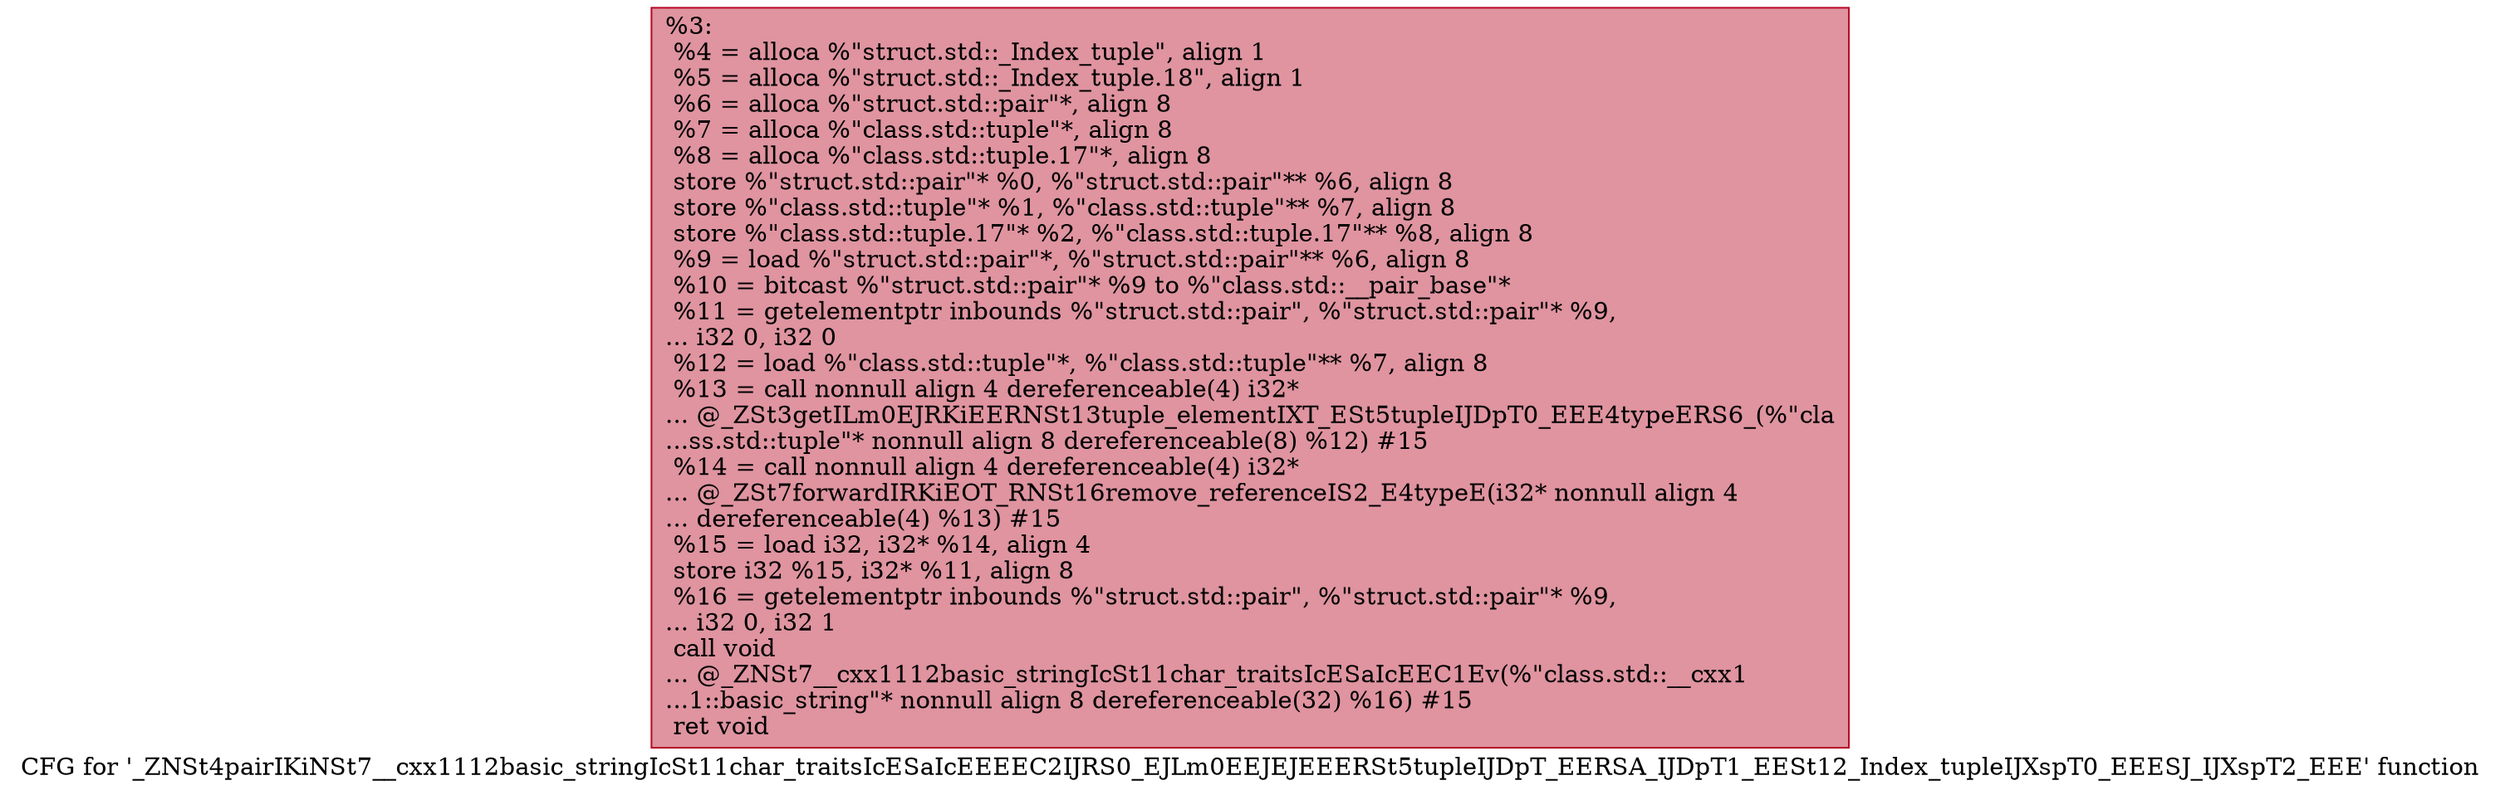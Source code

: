digraph "CFG for '_ZNSt4pairIKiNSt7__cxx1112basic_stringIcSt11char_traitsIcESaIcEEEEC2IJRS0_EJLm0EEJEJEEERSt5tupleIJDpT_EERSA_IJDpT1_EESt12_Index_tupleIJXspT0_EEESJ_IJXspT2_EEE' function" {
	label="CFG for '_ZNSt4pairIKiNSt7__cxx1112basic_stringIcSt11char_traitsIcESaIcEEEEC2IJRS0_EJLm0EEJEJEEERSt5tupleIJDpT_EERSA_IJDpT1_EESt12_Index_tupleIJXspT0_EEESJ_IJXspT2_EEE' function";

	Node0x561d2dfc3bd0 [shape=record,color="#b70d28ff", style=filled, fillcolor="#b70d2870",label="{%3:\l  %4 = alloca %\"struct.std::_Index_tuple\", align 1\l  %5 = alloca %\"struct.std::_Index_tuple.18\", align 1\l  %6 = alloca %\"struct.std::pair\"*, align 8\l  %7 = alloca %\"class.std::tuple\"*, align 8\l  %8 = alloca %\"class.std::tuple.17\"*, align 8\l  store %\"struct.std::pair\"* %0, %\"struct.std::pair\"** %6, align 8\l  store %\"class.std::tuple\"* %1, %\"class.std::tuple\"** %7, align 8\l  store %\"class.std::tuple.17\"* %2, %\"class.std::tuple.17\"** %8, align 8\l  %9 = load %\"struct.std::pair\"*, %\"struct.std::pair\"** %6, align 8\l  %10 = bitcast %\"struct.std::pair\"* %9 to %\"class.std::__pair_base\"*\l  %11 = getelementptr inbounds %\"struct.std::pair\", %\"struct.std::pair\"* %9,\l... i32 0, i32 0\l  %12 = load %\"class.std::tuple\"*, %\"class.std::tuple\"** %7, align 8\l  %13 = call nonnull align 4 dereferenceable(4) i32*\l... @_ZSt3getILm0EJRKiEERNSt13tuple_elementIXT_ESt5tupleIJDpT0_EEE4typeERS6_(%\"cla\l...ss.std::tuple\"* nonnull align 8 dereferenceable(8) %12) #15\l  %14 = call nonnull align 4 dereferenceable(4) i32*\l... @_ZSt7forwardIRKiEOT_RNSt16remove_referenceIS2_E4typeE(i32* nonnull align 4\l... dereferenceable(4) %13) #15\l  %15 = load i32, i32* %14, align 4\l  store i32 %15, i32* %11, align 8\l  %16 = getelementptr inbounds %\"struct.std::pair\", %\"struct.std::pair\"* %9,\l... i32 0, i32 1\l  call void\l... @_ZNSt7__cxx1112basic_stringIcSt11char_traitsIcESaIcEEC1Ev(%\"class.std::__cxx1\l...1::basic_string\"* nonnull align 8 dereferenceable(32) %16) #15\l  ret void\l}"];
}
